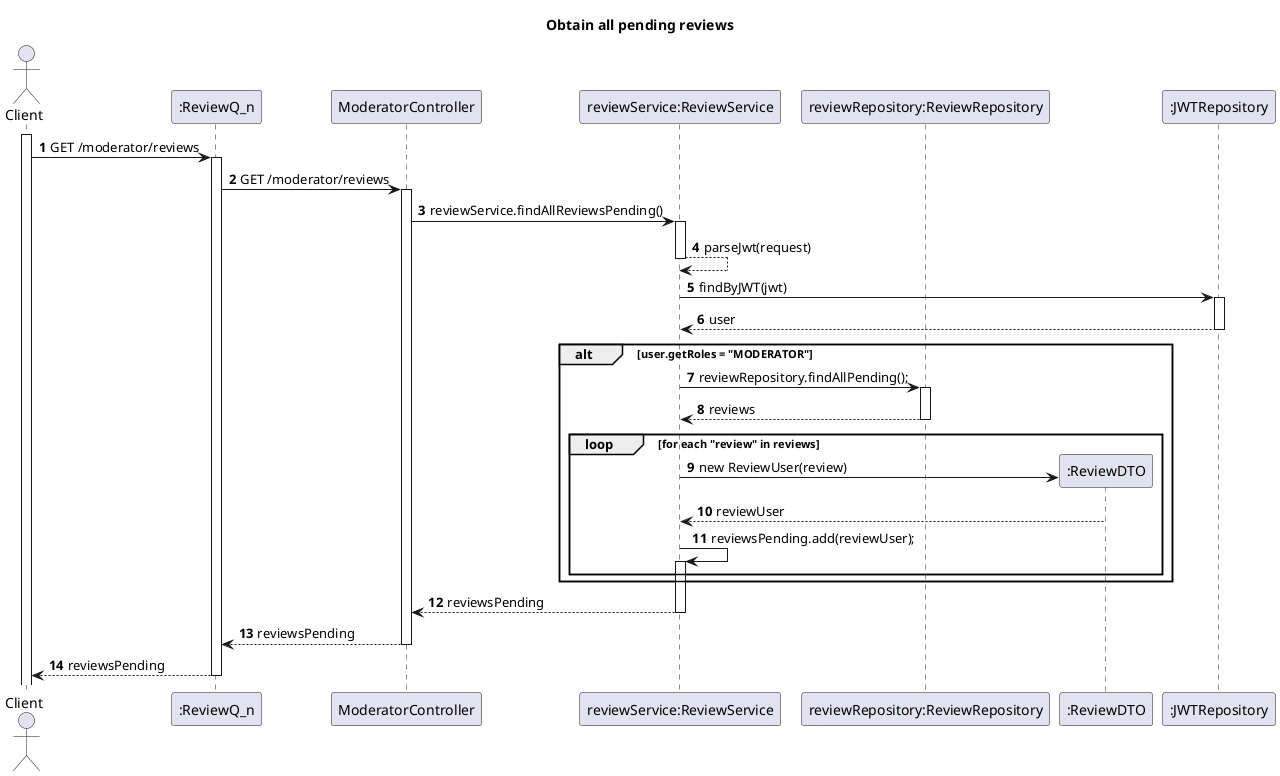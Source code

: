 @startuml
'https://plantuml.com/sequence-diagram

title Obtain all pending reviews
autoactivate on
autonumber

actor "Client" as client
participant ":ReviewQ_n" as reviewQ
participant "ModeratorController" as controller
participant "reviewService:ReviewService" as service
participant "reviewRepository:ReviewRepository" as repository
participant ":ReviewDTO" as reviewUser
participant ":JWTRepository" as jwtRepository

activate client

client -> reviewQ: GET /moderator/reviews
reviewQ -> controller: GET /moderator/reviews
controller -> service : reviewService.findAllReviewsPending()
service --> service : parseJwt(request)
service -> jwtRepository: findByJWT(jwt)
jwtRepository --> service: user
alt user.getRoles = "MODERATOR"
service -> repository: reviewRepository.findAllPending();
repository --> service: reviews
loop for each "review" in reviews
    service -> reviewUser**: new ReviewUser(review)
    reviewUser --> service: reviewUser
    service -> service: reviewsPending.add(reviewUser);
end loop
end
service --> controller: reviewsPending
controller --> reviewQ: reviewsPending
reviewQ --> client: reviewsPending

@enduml

